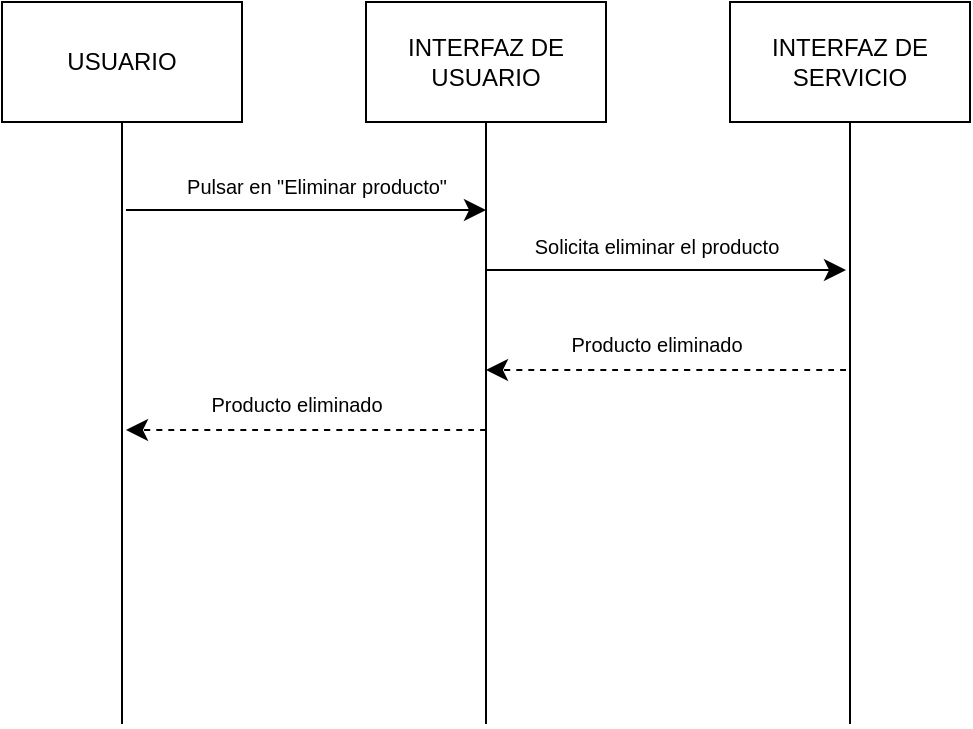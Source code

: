 <mxfile version="25.0.3">
  <diagram name="Página-1" id="Lc0KNmi7eAult-Z6_dE9">
    <mxGraphModel dx="819" dy="470" grid="1" gridSize="10" guides="1" tooltips="1" connect="1" arrows="1" fold="1" page="1" pageScale="1" pageWidth="2339" pageHeight="3300" math="0" shadow="0">
      <root>
        <mxCell id="0" />
        <mxCell id="1" parent="0" />
        <mxCell id="2qrRQK3d48gdTguZv6TY-1" style="edgeStyle=none;curved=1;rounded=0;orthogonalLoop=1;jettySize=auto;html=1;exitX=0.5;exitY=1;exitDx=0;exitDy=0;entryX=0.5;entryY=0;entryDx=0;entryDy=0;fontSize=12;startSize=8;endSize=8;endArrow=none;endFill=0;" edge="1" parent="1" source="2qrRQK3d48gdTguZv6TY-2">
          <mxGeometry relative="1" as="geometry">
            <mxPoint x="178" y="517" as="targetPoint" />
          </mxGeometry>
        </mxCell>
        <mxCell id="2qrRQK3d48gdTguZv6TY-2" value="USUARIO" style="rounded=0;whiteSpace=wrap;html=1;" vertex="1" parent="1">
          <mxGeometry x="118" y="156" width="120" height="60" as="geometry" />
        </mxCell>
        <mxCell id="2qrRQK3d48gdTguZv6TY-3" style="edgeStyle=none;curved=1;rounded=0;orthogonalLoop=1;jettySize=auto;html=1;exitX=0.5;exitY=1;exitDx=0;exitDy=0;entryX=0.5;entryY=0;entryDx=0;entryDy=0;fontSize=12;startSize=8;endSize=8;endArrow=none;endFill=0;" edge="1" parent="1" source="2qrRQK3d48gdTguZv6TY-4">
          <mxGeometry relative="1" as="geometry">
            <mxPoint x="360" y="517" as="targetPoint" />
          </mxGeometry>
        </mxCell>
        <mxCell id="2qrRQK3d48gdTguZv6TY-4" value="INTERFAZ DE USUARIO" style="rounded=0;whiteSpace=wrap;html=1;" vertex="1" parent="1">
          <mxGeometry x="300" y="156" width="120" height="60" as="geometry" />
        </mxCell>
        <mxCell id="2qrRQK3d48gdTguZv6TY-5" style="edgeStyle=none;curved=1;rounded=0;orthogonalLoop=1;jettySize=auto;html=1;exitX=0.5;exitY=1;exitDx=0;exitDy=0;entryX=0.5;entryY=0;entryDx=0;entryDy=0;fontSize=12;startSize=8;endSize=8;endArrow=none;endFill=0;" edge="1" parent="1" source="2qrRQK3d48gdTguZv6TY-6">
          <mxGeometry relative="1" as="geometry">
            <mxPoint x="542" y="517" as="targetPoint" />
          </mxGeometry>
        </mxCell>
        <mxCell id="2qrRQK3d48gdTguZv6TY-6" value="INTERFAZ DE SERVICIO" style="rounded=0;whiteSpace=wrap;html=1;" vertex="1" parent="1">
          <mxGeometry x="482" y="156" width="120" height="60" as="geometry" />
        </mxCell>
        <mxCell id="2qrRQK3d48gdTguZv6TY-7" value="" style="endArrow=classic;html=1;rounded=0;fontSize=12;startSize=8;endSize=8;curved=1;" edge="1" parent="1">
          <mxGeometry width="50" height="50" relative="1" as="geometry">
            <mxPoint x="180" y="260" as="sourcePoint" />
            <mxPoint x="360" y="260" as="targetPoint" />
          </mxGeometry>
        </mxCell>
        <mxCell id="2qrRQK3d48gdTguZv6TY-9" value="" style="endArrow=classic;html=1;rounded=0;fontSize=12;startSize=8;endSize=8;curved=1;" edge="1" parent="1">
          <mxGeometry width="50" height="50" relative="1" as="geometry">
            <mxPoint x="360" y="290" as="sourcePoint" />
            <mxPoint x="540" y="290" as="targetPoint" />
          </mxGeometry>
        </mxCell>
        <mxCell id="2qrRQK3d48gdTguZv6TY-10" value="&lt;font style=&quot;font-size: 10px;&quot;&gt;Pulsar en &quot;Eliminar producto&quot;&lt;/font&gt;" style="text;html=1;align=center;verticalAlign=middle;resizable=0;points=[];autosize=1;strokeColor=none;fillColor=none;fontSize=16;" vertex="1" parent="1">
          <mxGeometry x="200" y="231" width="150" height="30" as="geometry" />
        </mxCell>
        <mxCell id="2qrRQK3d48gdTguZv6TY-11" value="&lt;font style=&quot;font-size: 10px;&quot;&gt;Solicita eliminar el producto&lt;/font&gt;" style="text;html=1;align=center;verticalAlign=middle;resizable=0;points=[];autosize=1;strokeColor=none;fillColor=none;fontSize=16;" vertex="1" parent="1">
          <mxGeometry x="370" y="261" width="150" height="30" as="geometry" />
        </mxCell>
        <mxCell id="2qrRQK3d48gdTguZv6TY-12" value="" style="endArrow=classic;html=1;rounded=0;fontSize=12;startSize=8;endSize=8;curved=1;dashed=1;" edge="1" parent="1">
          <mxGeometry width="50" height="50" relative="1" as="geometry">
            <mxPoint x="540" y="340" as="sourcePoint" />
            <mxPoint x="360" y="340" as="targetPoint" />
          </mxGeometry>
        </mxCell>
        <mxCell id="2qrRQK3d48gdTguZv6TY-13" value="&lt;font style=&quot;font-size: 10px;&quot;&gt;Producto eliminado&lt;/font&gt;" style="text;html=1;align=center;verticalAlign=middle;resizable=0;points=[];autosize=1;strokeColor=none;fillColor=none;fontSize=16;" vertex="1" parent="1">
          <mxGeometry x="390" y="310" width="110" height="30" as="geometry" />
        </mxCell>
        <mxCell id="2qrRQK3d48gdTguZv6TY-14" value="" style="endArrow=classic;html=1;rounded=0;fontSize=12;startSize=8;endSize=8;curved=1;dashed=1;" edge="1" parent="1">
          <mxGeometry width="50" height="50" relative="1" as="geometry">
            <mxPoint x="360" y="370" as="sourcePoint" />
            <mxPoint x="180" y="370" as="targetPoint" />
          </mxGeometry>
        </mxCell>
        <mxCell id="2qrRQK3d48gdTguZv6TY-15" value="&lt;font style=&quot;font-size: 10px;&quot;&gt;Producto eliminado&lt;/font&gt;" style="text;html=1;align=center;verticalAlign=middle;resizable=0;points=[];autosize=1;strokeColor=none;fillColor=none;fontSize=16;" vertex="1" parent="1">
          <mxGeometry x="210" y="340" width="110" height="30" as="geometry" />
        </mxCell>
      </root>
    </mxGraphModel>
  </diagram>
</mxfile>

